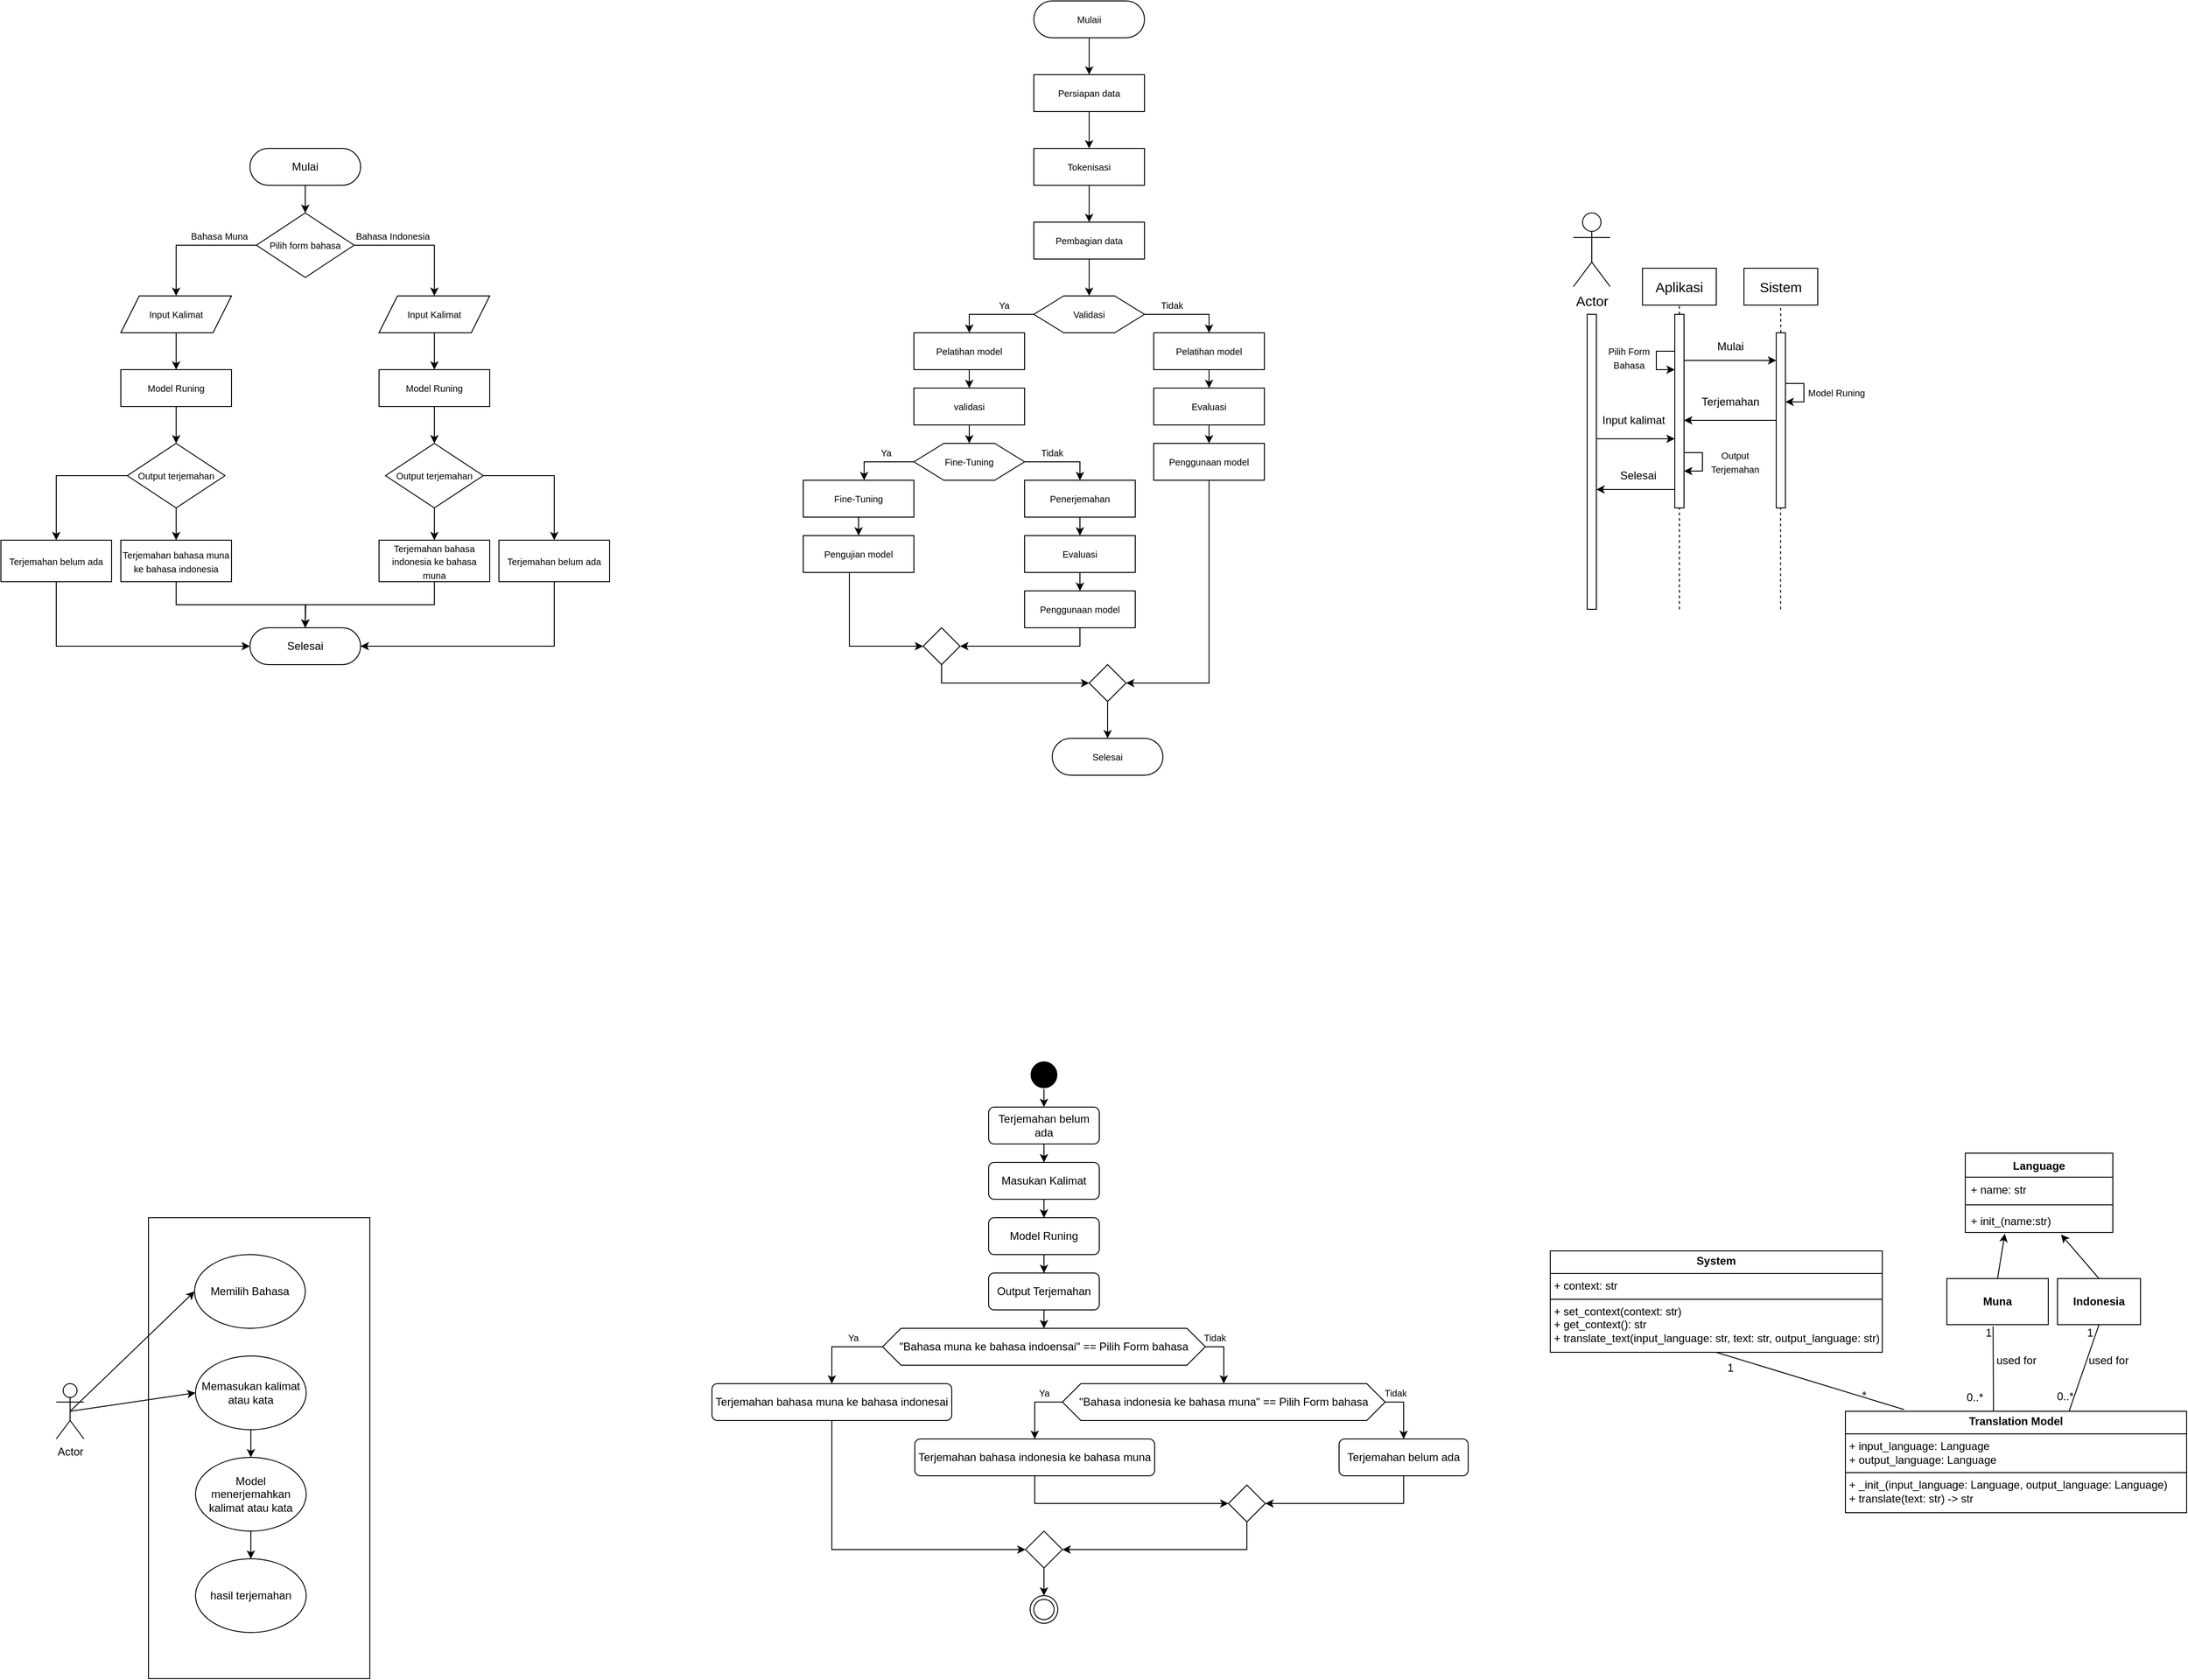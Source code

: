 <mxfile version="24.0.1" type="device">
  <diagram name="Halaman-1" id="49kTmQTuuiJ47Ith-L4s">
    <mxGraphModel dx="-167" dy="351" grid="1" gridSize="10" guides="1" tooltips="1" connect="1" arrows="1" fold="1" page="1" pageScale="1" pageWidth="827" pageHeight="1169" math="0" shadow="0">
      <root>
        <mxCell id="0" />
        <mxCell id="1" parent="0" />
        <mxCell id="r7AOSrSs2t-jJCHytf68-1" value="" style="group" parent="1" vertex="1" connectable="0">
          <mxGeometry x="890" y="290" width="660" height="560" as="geometry" />
        </mxCell>
        <mxCell id="kbfrMDSfh5r9Ra-QP9h6-2" value="Mulai" style="rounded=1;whiteSpace=wrap;html=1;arcSize=50;" parent="r7AOSrSs2t-jJCHytf68-1" vertex="1">
          <mxGeometry x="270" width="120" height="40" as="geometry" />
        </mxCell>
        <mxCell id="kbfrMDSfh5r9Ra-QP9h6-4" value="&lt;font style=&quot;font-size: 10px;&quot;&gt;Pilih form bahasa&lt;/font&gt;" style="rhombus;whiteSpace=wrap;html=1;" parent="r7AOSrSs2t-jJCHytf68-1" vertex="1">
          <mxGeometry x="277" y="70" width="106" height="70" as="geometry" />
        </mxCell>
        <mxCell id="kbfrMDSfh5r9Ra-QP9h6-6" style="edgeStyle=orthogonalEdgeStyle;rounded=0;orthogonalLoop=1;jettySize=auto;html=1;exitX=0.5;exitY=1;exitDx=0;exitDy=0;entryX=0.5;entryY=0;entryDx=0;entryDy=0;" parent="r7AOSrSs2t-jJCHytf68-1" source="kbfrMDSfh5r9Ra-QP9h6-2" target="kbfrMDSfh5r9Ra-QP9h6-4" edge="1">
          <mxGeometry relative="1" as="geometry" />
        </mxCell>
        <mxCell id="kbfrMDSfh5r9Ra-QP9h6-9" value="&lt;font style=&quot;font-size: 10px;&quot;&gt;Input Kalimat&lt;/font&gt;" style="shape=parallelogram;perimeter=parallelogramPerimeter;whiteSpace=wrap;html=1;fixedSize=1;" parent="r7AOSrSs2t-jJCHytf68-1" vertex="1">
          <mxGeometry x="130" y="160" width="120" height="40" as="geometry" />
        </mxCell>
        <mxCell id="kbfrMDSfh5r9Ra-QP9h6-10" style="edgeStyle=orthogonalEdgeStyle;rounded=0;orthogonalLoop=1;jettySize=auto;html=1;entryX=0.5;entryY=0;entryDx=0;entryDy=0;" parent="r7AOSrSs2t-jJCHytf68-1" source="kbfrMDSfh5r9Ra-QP9h6-4" target="kbfrMDSfh5r9Ra-QP9h6-9" edge="1">
          <mxGeometry relative="1" as="geometry" />
        </mxCell>
        <mxCell id="kbfrMDSfh5r9Ra-QP9h6-11" value="&lt;font style=&quot;font-size: 10px;&quot;&gt;Model Runing&lt;/font&gt;" style="rounded=0;whiteSpace=wrap;html=1;" parent="r7AOSrSs2t-jJCHytf68-1" vertex="1">
          <mxGeometry x="130" y="240" width="120" height="40" as="geometry" />
        </mxCell>
        <mxCell id="kbfrMDSfh5r9Ra-QP9h6-12" style="edgeStyle=orthogonalEdgeStyle;rounded=0;orthogonalLoop=1;jettySize=auto;html=1;exitX=0.5;exitY=1;exitDx=0;exitDy=0;entryX=0.5;entryY=0;entryDx=0;entryDy=0;" parent="r7AOSrSs2t-jJCHytf68-1" source="kbfrMDSfh5r9Ra-QP9h6-9" target="kbfrMDSfh5r9Ra-QP9h6-11" edge="1">
          <mxGeometry relative="1" as="geometry" />
        </mxCell>
        <mxCell id="kbfrMDSfh5r9Ra-QP9h6-13" value="&lt;font style=&quot;font-size: 10px;&quot;&gt;Bahasa Muna&lt;/font&gt;" style="text;html=1;align=center;verticalAlign=middle;whiteSpace=wrap;rounded=0;" parent="r7AOSrSs2t-jJCHytf68-1" vertex="1">
          <mxGeometry x="197" y="80" width="80" height="30" as="geometry" />
        </mxCell>
        <mxCell id="kbfrMDSfh5r9Ra-QP9h6-14" value="&lt;span style=&quot;font-size: 10px;&quot;&gt;Output terjemahan&lt;/span&gt;" style="rhombus;whiteSpace=wrap;html=1;" parent="r7AOSrSs2t-jJCHytf68-1" vertex="1">
          <mxGeometry x="137" y="320" width="106" height="70" as="geometry" />
        </mxCell>
        <mxCell id="kbfrMDSfh5r9Ra-QP9h6-15" style="edgeStyle=orthogonalEdgeStyle;rounded=0;orthogonalLoop=1;jettySize=auto;html=1;" parent="r7AOSrSs2t-jJCHytf68-1" source="kbfrMDSfh5r9Ra-QP9h6-11" target="kbfrMDSfh5r9Ra-QP9h6-14" edge="1">
          <mxGeometry relative="1" as="geometry" />
        </mxCell>
        <mxCell id="kbfrMDSfh5r9Ra-QP9h6-16" value="&lt;font style=&quot;font-size: 10px;&quot;&gt;Terjemahan bahasa muna ke bahasa indonesia&lt;/font&gt;" style="rounded=0;whiteSpace=wrap;html=1;" parent="r7AOSrSs2t-jJCHytf68-1" vertex="1">
          <mxGeometry x="130" y="425" width="120" height="45" as="geometry" />
        </mxCell>
        <mxCell id="kbfrMDSfh5r9Ra-QP9h6-17" style="edgeStyle=orthogonalEdgeStyle;rounded=0;orthogonalLoop=1;jettySize=auto;html=1;exitX=0.5;exitY=1;exitDx=0;exitDy=0;entryX=0.5;entryY=0;entryDx=0;entryDy=0;" parent="r7AOSrSs2t-jJCHytf68-1" source="kbfrMDSfh5r9Ra-QP9h6-14" target="kbfrMDSfh5r9Ra-QP9h6-16" edge="1">
          <mxGeometry relative="1" as="geometry" />
        </mxCell>
        <mxCell id="kbfrMDSfh5r9Ra-QP9h6-19" value="&lt;font style=&quot;font-size: 10px;&quot;&gt;Terjemahan belum ada&lt;/font&gt;" style="rounded=0;whiteSpace=wrap;html=1;" parent="r7AOSrSs2t-jJCHytf68-1" vertex="1">
          <mxGeometry y="425" width="120" height="45" as="geometry" />
        </mxCell>
        <mxCell id="kbfrMDSfh5r9Ra-QP9h6-20" style="edgeStyle=orthogonalEdgeStyle;rounded=0;orthogonalLoop=1;jettySize=auto;html=1;entryX=0.5;entryY=0;entryDx=0;entryDy=0;" parent="r7AOSrSs2t-jJCHytf68-1" source="kbfrMDSfh5r9Ra-QP9h6-14" target="kbfrMDSfh5r9Ra-QP9h6-19" edge="1">
          <mxGeometry relative="1" as="geometry" />
        </mxCell>
        <mxCell id="kbfrMDSfh5r9Ra-QP9h6-23" value="&lt;font style=&quot;font-size: 10px;&quot;&gt;Input Kalimat&lt;/font&gt;" style="shape=parallelogram;perimeter=parallelogramPerimeter;whiteSpace=wrap;html=1;fixedSize=1;" parent="r7AOSrSs2t-jJCHytf68-1" vertex="1">
          <mxGeometry x="410" y="160" width="120" height="40" as="geometry" />
        </mxCell>
        <mxCell id="kbfrMDSfh5r9Ra-QP9h6-31" style="edgeStyle=orthogonalEdgeStyle;rounded=0;orthogonalLoop=1;jettySize=auto;html=1;entryX=0.5;entryY=0;entryDx=0;entryDy=0;" parent="r7AOSrSs2t-jJCHytf68-1" source="kbfrMDSfh5r9Ra-QP9h6-4" target="kbfrMDSfh5r9Ra-QP9h6-23" edge="1">
          <mxGeometry relative="1" as="geometry" />
        </mxCell>
        <mxCell id="kbfrMDSfh5r9Ra-QP9h6-25" value="&lt;font style=&quot;font-size: 10px;&quot;&gt;Model Runing&lt;/font&gt;" style="rounded=0;whiteSpace=wrap;html=1;" parent="r7AOSrSs2t-jJCHytf68-1" vertex="1">
          <mxGeometry x="410" y="240" width="120" height="40" as="geometry" />
        </mxCell>
        <mxCell id="kbfrMDSfh5r9Ra-QP9h6-22" style="edgeStyle=orthogonalEdgeStyle;rounded=0;orthogonalLoop=1;jettySize=auto;html=1;exitX=0.5;exitY=1;exitDx=0;exitDy=0;entryX=0.5;entryY=0;entryDx=0;entryDy=0;" parent="r7AOSrSs2t-jJCHytf68-1" source="kbfrMDSfh5r9Ra-QP9h6-23" target="kbfrMDSfh5r9Ra-QP9h6-25" edge="1">
          <mxGeometry relative="1" as="geometry" />
        </mxCell>
        <mxCell id="kbfrMDSfh5r9Ra-QP9h6-28" value="&lt;span style=&quot;font-size: 10px;&quot;&gt;Output terjemahan&lt;/span&gt;" style="rhombus;whiteSpace=wrap;html=1;" parent="r7AOSrSs2t-jJCHytf68-1" vertex="1">
          <mxGeometry x="417" y="320" width="106" height="70" as="geometry" />
        </mxCell>
        <mxCell id="kbfrMDSfh5r9Ra-QP9h6-24" style="edgeStyle=orthogonalEdgeStyle;rounded=0;orthogonalLoop=1;jettySize=auto;html=1;" parent="r7AOSrSs2t-jJCHytf68-1" source="kbfrMDSfh5r9Ra-QP9h6-25" target="kbfrMDSfh5r9Ra-QP9h6-28" edge="1">
          <mxGeometry relative="1" as="geometry" />
        </mxCell>
        <mxCell id="kbfrMDSfh5r9Ra-QP9h6-36" style="edgeStyle=orthogonalEdgeStyle;rounded=0;orthogonalLoop=1;jettySize=auto;html=1;exitX=0.5;exitY=1;exitDx=0;exitDy=0;" parent="r7AOSrSs2t-jJCHytf68-1" source="kbfrMDSfh5r9Ra-QP9h6-29" edge="1">
          <mxGeometry relative="1" as="geometry">
            <mxPoint x="330" y="520" as="targetPoint" />
          </mxGeometry>
        </mxCell>
        <mxCell id="kbfrMDSfh5r9Ra-QP9h6-29" value="&lt;font style=&quot;font-size: 10px;&quot;&gt;Terjemahan bahasa indonesia ke bahasa muna&lt;/font&gt;" style="rounded=0;whiteSpace=wrap;html=1;" parent="r7AOSrSs2t-jJCHytf68-1" vertex="1">
          <mxGeometry x="410" y="425" width="120" height="45" as="geometry" />
        </mxCell>
        <mxCell id="kbfrMDSfh5r9Ra-QP9h6-26" style="edgeStyle=orthogonalEdgeStyle;rounded=0;orthogonalLoop=1;jettySize=auto;html=1;exitX=0.5;exitY=1;exitDx=0;exitDy=0;entryX=0.5;entryY=0;entryDx=0;entryDy=0;" parent="r7AOSrSs2t-jJCHytf68-1" source="kbfrMDSfh5r9Ra-QP9h6-28" target="kbfrMDSfh5r9Ra-QP9h6-29" edge="1">
          <mxGeometry relative="1" as="geometry" />
        </mxCell>
        <mxCell id="kbfrMDSfh5r9Ra-QP9h6-30" value="&lt;font style=&quot;font-size: 10px;&quot;&gt;Terjemahan belum ada&lt;/font&gt;" style="rounded=0;whiteSpace=wrap;html=1;" parent="r7AOSrSs2t-jJCHytf68-1" vertex="1">
          <mxGeometry x="540" y="425" width="120" height="45" as="geometry" />
        </mxCell>
        <mxCell id="kbfrMDSfh5r9Ra-QP9h6-27" style="edgeStyle=orthogonalEdgeStyle;rounded=0;orthogonalLoop=1;jettySize=auto;html=1;entryX=0.5;entryY=0;entryDx=0;entryDy=0;" parent="r7AOSrSs2t-jJCHytf68-1" source="kbfrMDSfh5r9Ra-QP9h6-28" target="kbfrMDSfh5r9Ra-QP9h6-30" edge="1">
          <mxGeometry relative="1" as="geometry" />
        </mxCell>
        <mxCell id="kbfrMDSfh5r9Ra-QP9h6-32" value="&lt;font style=&quot;font-size: 10px;&quot;&gt;Bahasa Indonesia&lt;/font&gt;" style="text;html=1;align=center;verticalAlign=middle;whiteSpace=wrap;rounded=0;" parent="r7AOSrSs2t-jJCHytf68-1" vertex="1">
          <mxGeometry x="380" y="80" width="90" height="30" as="geometry" />
        </mxCell>
        <mxCell id="kbfrMDSfh5r9Ra-QP9h6-34" value="Selesai" style="rounded=1;whiteSpace=wrap;html=1;arcSize=50;" parent="r7AOSrSs2t-jJCHytf68-1" vertex="1">
          <mxGeometry x="270" y="520" width="120" height="40" as="geometry" />
        </mxCell>
        <mxCell id="kbfrMDSfh5r9Ra-QP9h6-35" style="edgeStyle=orthogonalEdgeStyle;rounded=0;orthogonalLoop=1;jettySize=auto;html=1;exitX=0.5;exitY=1;exitDx=0;exitDy=0;entryX=0.5;entryY=0;entryDx=0;entryDy=0;" parent="r7AOSrSs2t-jJCHytf68-1" source="kbfrMDSfh5r9Ra-QP9h6-16" target="kbfrMDSfh5r9Ra-QP9h6-34" edge="1">
          <mxGeometry relative="1" as="geometry" />
        </mxCell>
        <mxCell id="kbfrMDSfh5r9Ra-QP9h6-37" style="edgeStyle=orthogonalEdgeStyle;rounded=0;orthogonalLoop=1;jettySize=auto;html=1;entryX=0;entryY=0.5;entryDx=0;entryDy=0;" parent="r7AOSrSs2t-jJCHytf68-1" source="kbfrMDSfh5r9Ra-QP9h6-19" target="kbfrMDSfh5r9Ra-QP9h6-34" edge="1">
          <mxGeometry relative="1" as="geometry">
            <Array as="points">
              <mxPoint x="60" y="540" />
            </Array>
          </mxGeometry>
        </mxCell>
        <mxCell id="kbfrMDSfh5r9Ra-QP9h6-39" style="edgeStyle=orthogonalEdgeStyle;rounded=0;orthogonalLoop=1;jettySize=auto;html=1;exitX=0.5;exitY=1;exitDx=0;exitDy=0;entryX=1;entryY=0.5;entryDx=0;entryDy=0;" parent="r7AOSrSs2t-jJCHytf68-1" source="kbfrMDSfh5r9Ra-QP9h6-30" target="kbfrMDSfh5r9Ra-QP9h6-34" edge="1">
          <mxGeometry relative="1" as="geometry" />
        </mxCell>
        <mxCell id="r7AOSrSs2t-jJCHytf68-81" value="" style="group" parent="1" vertex="1" connectable="0">
          <mxGeometry x="1760" y="130" width="573" height="840" as="geometry" />
        </mxCell>
        <mxCell id="r7AOSrSs2t-jJCHytf68-3" value="&lt;font style=&quot;font-size: 10px;&quot;&gt;Mulaii&lt;/font&gt;" style="rounded=1;whiteSpace=wrap;html=1;arcSize=50;container=0;" parent="r7AOSrSs2t-jJCHytf68-81" vertex="1">
          <mxGeometry x="250" width="120" height="40" as="geometry" />
        </mxCell>
        <mxCell id="r7AOSrSs2t-jJCHytf68-20" value="&lt;font style=&quot;font-size: 10px;&quot;&gt;Persiapan data&lt;/font&gt;" style="rounded=0;whiteSpace=wrap;html=1;container=0;" parent="r7AOSrSs2t-jJCHytf68-81" vertex="1">
          <mxGeometry x="250" y="80" width="120" height="40" as="geometry" />
        </mxCell>
        <mxCell id="r7AOSrSs2t-jJCHytf68-23" style="edgeStyle=orthogonalEdgeStyle;rounded=0;orthogonalLoop=1;jettySize=auto;html=1;" parent="r7AOSrSs2t-jJCHytf68-81" source="r7AOSrSs2t-jJCHytf68-3" target="r7AOSrSs2t-jJCHytf68-20" edge="1">
          <mxGeometry relative="1" as="geometry" />
        </mxCell>
        <mxCell id="r7AOSrSs2t-jJCHytf68-24" value="&lt;font style=&quot;font-size: 10px;&quot;&gt;Tokenisasi&lt;/font&gt;" style="rounded=0;whiteSpace=wrap;html=1;container=0;" parent="r7AOSrSs2t-jJCHytf68-81" vertex="1">
          <mxGeometry x="250" y="160" width="120" height="40" as="geometry" />
        </mxCell>
        <mxCell id="r7AOSrSs2t-jJCHytf68-27" style="edgeStyle=orthogonalEdgeStyle;rounded=0;orthogonalLoop=1;jettySize=auto;html=1;exitX=0.5;exitY=1;exitDx=0;exitDy=0;entryX=0.5;entryY=0;entryDx=0;entryDy=0;" parent="r7AOSrSs2t-jJCHytf68-81" source="r7AOSrSs2t-jJCHytf68-20" target="r7AOSrSs2t-jJCHytf68-24" edge="1">
          <mxGeometry relative="1" as="geometry" />
        </mxCell>
        <mxCell id="r7AOSrSs2t-jJCHytf68-29" value="&lt;font style=&quot;font-size: 10px;&quot;&gt;Pembagian data&lt;/font&gt;" style="rounded=0;whiteSpace=wrap;html=1;container=0;" parent="r7AOSrSs2t-jJCHytf68-81" vertex="1">
          <mxGeometry x="250" y="240" width="120" height="40" as="geometry" />
        </mxCell>
        <mxCell id="r7AOSrSs2t-jJCHytf68-30" style="edgeStyle=orthogonalEdgeStyle;rounded=0;orthogonalLoop=1;jettySize=auto;html=1;exitX=0.5;exitY=1;exitDx=0;exitDy=0;" parent="r7AOSrSs2t-jJCHytf68-81" source="r7AOSrSs2t-jJCHytf68-24" target="r7AOSrSs2t-jJCHytf68-29" edge="1">
          <mxGeometry relative="1" as="geometry" />
        </mxCell>
        <mxCell id="r7AOSrSs2t-jJCHytf68-35" style="edgeStyle=orthogonalEdgeStyle;rounded=0;orthogonalLoop=1;jettySize=auto;html=1;entryX=0.5;entryY=0;entryDx=0;entryDy=0;" parent="r7AOSrSs2t-jJCHytf68-81" source="r7AOSrSs2t-jJCHytf68-29" target="r7AOSrSs2t-jJCHytf68-31" edge="1">
          <mxGeometry relative="1" as="geometry" />
        </mxCell>
        <mxCell id="r7AOSrSs2t-jJCHytf68-36" value="&lt;font style=&quot;font-size: 10px;&quot;&gt;Pelatihan model&lt;/font&gt;" style="rounded=0;whiteSpace=wrap;html=1;container=0;" parent="r7AOSrSs2t-jJCHytf68-81" vertex="1">
          <mxGeometry x="120" y="360" width="120" height="40" as="geometry" />
        </mxCell>
        <mxCell id="r7AOSrSs2t-jJCHytf68-37" style="edgeStyle=orthogonalEdgeStyle;rounded=0;orthogonalLoop=1;jettySize=auto;html=1;entryX=0.5;entryY=0;entryDx=0;entryDy=0;" parent="r7AOSrSs2t-jJCHytf68-81" source="r7AOSrSs2t-jJCHytf68-31" target="r7AOSrSs2t-jJCHytf68-36" edge="1">
          <mxGeometry relative="1" as="geometry">
            <Array as="points">
              <mxPoint x="180" y="340" />
            </Array>
          </mxGeometry>
        </mxCell>
        <mxCell id="r7AOSrSs2t-jJCHytf68-38" value="&lt;font style=&quot;font-size: 10px;&quot;&gt;validasi&lt;/font&gt;" style="rounded=0;whiteSpace=wrap;html=1;container=0;" parent="r7AOSrSs2t-jJCHytf68-81" vertex="1">
          <mxGeometry x="120" y="420" width="120" height="40" as="geometry" />
        </mxCell>
        <mxCell id="r7AOSrSs2t-jJCHytf68-39" style="edgeStyle=orthogonalEdgeStyle;rounded=0;orthogonalLoop=1;jettySize=auto;html=1;" parent="r7AOSrSs2t-jJCHytf68-81" source="r7AOSrSs2t-jJCHytf68-36" target="r7AOSrSs2t-jJCHytf68-38" edge="1">
          <mxGeometry relative="1" as="geometry" />
        </mxCell>
        <mxCell id="r7AOSrSs2t-jJCHytf68-43" style="edgeStyle=orthogonalEdgeStyle;rounded=0;orthogonalLoop=1;jettySize=auto;html=1;entryX=0.5;entryY=0;entryDx=0;entryDy=0;" parent="r7AOSrSs2t-jJCHytf68-81" source="r7AOSrSs2t-jJCHytf68-38" target="r7AOSrSs2t-jJCHytf68-41" edge="1">
          <mxGeometry relative="1" as="geometry" />
        </mxCell>
        <mxCell id="r7AOSrSs2t-jJCHytf68-44" value="&lt;span style=&quot;font-size: 10px;&quot;&gt;Fine-Tuning&lt;/span&gt;" style="rounded=0;whiteSpace=wrap;html=1;container=0;" parent="r7AOSrSs2t-jJCHytf68-81" vertex="1">
          <mxGeometry y="520" width="120" height="40" as="geometry" />
        </mxCell>
        <mxCell id="r7AOSrSs2t-jJCHytf68-47" value="&lt;span style=&quot;font-size: 10px;&quot;&gt;Pengujian model&lt;/span&gt;" style="rounded=0;whiteSpace=wrap;html=1;container=0;" parent="r7AOSrSs2t-jJCHytf68-81" vertex="1">
          <mxGeometry y="580" width="120" height="40" as="geometry" />
        </mxCell>
        <mxCell id="r7AOSrSs2t-jJCHytf68-48" style="edgeStyle=orthogonalEdgeStyle;rounded=0;orthogonalLoop=1;jettySize=auto;html=1;entryX=0.498;entryY=-0.022;entryDx=0;entryDy=0;entryPerimeter=0;" parent="r7AOSrSs2t-jJCHytf68-81" source="r7AOSrSs2t-jJCHytf68-44" target="r7AOSrSs2t-jJCHytf68-47" edge="1">
          <mxGeometry relative="1" as="geometry" />
        </mxCell>
        <mxCell id="r7AOSrSs2t-jJCHytf68-49" style="edgeStyle=orthogonalEdgeStyle;rounded=0;orthogonalLoop=1;jettySize=auto;html=1;" parent="r7AOSrSs2t-jJCHytf68-81" source="r7AOSrSs2t-jJCHytf68-41" target="r7AOSrSs2t-jJCHytf68-44" edge="1">
          <mxGeometry relative="1" as="geometry">
            <Array as="points">
              <mxPoint x="100" y="500" />
              <mxPoint x="100" y="500" />
              <mxPoint x="66" y="500" />
            </Array>
          </mxGeometry>
        </mxCell>
        <mxCell id="r7AOSrSs2t-jJCHytf68-50" value="&lt;span style=&quot;font-size: 10px;&quot;&gt;Penerjemahan&lt;/span&gt;" style="rounded=0;whiteSpace=wrap;html=1;container=0;" parent="r7AOSrSs2t-jJCHytf68-81" vertex="1">
          <mxGeometry x="240" y="520" width="120" height="40" as="geometry" />
        </mxCell>
        <mxCell id="r7AOSrSs2t-jJCHytf68-51" value="&lt;span style=&quot;font-size: 10px;&quot;&gt;Evaluasi&lt;/span&gt;" style="rounded=0;whiteSpace=wrap;html=1;container=0;" parent="r7AOSrSs2t-jJCHytf68-81" vertex="1">
          <mxGeometry x="240" y="580" width="120" height="40" as="geometry" />
        </mxCell>
        <mxCell id="r7AOSrSs2t-jJCHytf68-52" style="edgeStyle=orthogonalEdgeStyle;rounded=0;orthogonalLoop=1;jettySize=auto;html=1;entryX=0.498;entryY=-0.022;entryDx=0;entryDy=0;entryPerimeter=0;" parent="r7AOSrSs2t-jJCHytf68-81" source="r7AOSrSs2t-jJCHytf68-50" target="r7AOSrSs2t-jJCHytf68-51" edge="1">
          <mxGeometry relative="1" as="geometry" />
        </mxCell>
        <mxCell id="r7AOSrSs2t-jJCHytf68-53" style="edgeStyle=orthogonalEdgeStyle;rounded=0;orthogonalLoop=1;jettySize=auto;html=1;" parent="r7AOSrSs2t-jJCHytf68-81" source="r7AOSrSs2t-jJCHytf68-41" target="r7AOSrSs2t-jJCHytf68-50" edge="1">
          <mxGeometry relative="1" as="geometry">
            <Array as="points">
              <mxPoint x="250" y="500" />
              <mxPoint x="250" y="500" />
              <mxPoint x="300" y="500" />
            </Array>
          </mxGeometry>
        </mxCell>
        <mxCell id="r7AOSrSs2t-jJCHytf68-54" value="&lt;span style=&quot;font-size: 10px;&quot;&gt;Penggunaan model&lt;/span&gt;" style="rounded=0;whiteSpace=wrap;html=1;container=0;" parent="r7AOSrSs2t-jJCHytf68-81" vertex="1">
          <mxGeometry x="240" y="640" width="120" height="40" as="geometry" />
        </mxCell>
        <mxCell id="r7AOSrSs2t-jJCHytf68-55" style="edgeStyle=orthogonalEdgeStyle;rounded=0;orthogonalLoop=1;jettySize=auto;html=1;entryX=0.5;entryY=0;entryDx=0;entryDy=0;" parent="r7AOSrSs2t-jJCHytf68-81" source="r7AOSrSs2t-jJCHytf68-51" target="r7AOSrSs2t-jJCHytf68-54" edge="1">
          <mxGeometry relative="1" as="geometry" />
        </mxCell>
        <mxCell id="r7AOSrSs2t-jJCHytf68-56" value="&lt;font style=&quot;font-size: 10px;&quot;&gt;Pelatihan model&lt;/font&gt;" style="rounded=0;whiteSpace=wrap;html=1;container=0;" parent="r7AOSrSs2t-jJCHytf68-81" vertex="1">
          <mxGeometry x="380" y="360" width="120" height="40" as="geometry" />
        </mxCell>
        <mxCell id="r7AOSrSs2t-jJCHytf68-58" style="edgeStyle=orthogonalEdgeStyle;rounded=0;orthogonalLoop=1;jettySize=auto;html=1;" parent="r7AOSrSs2t-jJCHytf68-81" source="r7AOSrSs2t-jJCHytf68-31" target="r7AOSrSs2t-jJCHytf68-56" edge="1">
          <mxGeometry relative="1" as="geometry">
            <Array as="points">
              <mxPoint x="440" y="340" />
            </Array>
          </mxGeometry>
        </mxCell>
        <mxCell id="r7AOSrSs2t-jJCHytf68-59" value="&lt;font style=&quot;font-size: 10px;&quot;&gt;Evaluasi&lt;/font&gt;" style="rounded=0;whiteSpace=wrap;html=1;container=0;" parent="r7AOSrSs2t-jJCHytf68-81" vertex="1">
          <mxGeometry x="380" y="420" width="120" height="40" as="geometry" />
        </mxCell>
        <mxCell id="r7AOSrSs2t-jJCHytf68-67" style="edgeStyle=orthogonalEdgeStyle;rounded=0;orthogonalLoop=1;jettySize=auto;html=1;entryX=0.5;entryY=0;entryDx=0;entryDy=0;" parent="r7AOSrSs2t-jJCHytf68-81" source="r7AOSrSs2t-jJCHytf68-56" target="r7AOSrSs2t-jJCHytf68-59" edge="1">
          <mxGeometry relative="1" as="geometry" />
        </mxCell>
        <mxCell id="r7AOSrSs2t-jJCHytf68-60" value="&lt;span style=&quot;font-size: 10px;&quot;&gt;Penggunaan model&lt;/span&gt;" style="rounded=0;whiteSpace=wrap;html=1;container=0;" parent="r7AOSrSs2t-jJCHytf68-81" vertex="1">
          <mxGeometry x="380" y="480" width="120" height="40" as="geometry" />
        </mxCell>
        <mxCell id="r7AOSrSs2t-jJCHytf68-70" style="edgeStyle=orthogonalEdgeStyle;rounded=0;orthogonalLoop=1;jettySize=auto;html=1;exitX=0.5;exitY=1;exitDx=0;exitDy=0;entryX=0.5;entryY=0;entryDx=0;entryDy=0;" parent="r7AOSrSs2t-jJCHytf68-81" source="r7AOSrSs2t-jJCHytf68-59" target="r7AOSrSs2t-jJCHytf68-60" edge="1">
          <mxGeometry relative="1" as="geometry" />
        </mxCell>
        <mxCell id="r7AOSrSs2t-jJCHytf68-61" value="" style="rhombus;whiteSpace=wrap;html=1;container=0;" parent="r7AOSrSs2t-jJCHytf68-81" vertex="1">
          <mxGeometry x="130" y="680" width="40" height="40" as="geometry" />
        </mxCell>
        <mxCell id="r7AOSrSs2t-jJCHytf68-62" style="edgeStyle=orthogonalEdgeStyle;rounded=0;orthogonalLoop=1;jettySize=auto;html=1;entryX=0;entryY=0.5;entryDx=0;entryDy=0;" parent="r7AOSrSs2t-jJCHytf68-81" source="r7AOSrSs2t-jJCHytf68-47" target="r7AOSrSs2t-jJCHytf68-61" edge="1">
          <mxGeometry relative="1" as="geometry">
            <Array as="points">
              <mxPoint x="50" y="700" />
            </Array>
          </mxGeometry>
        </mxCell>
        <mxCell id="r7AOSrSs2t-jJCHytf68-63" style="edgeStyle=orthogonalEdgeStyle;rounded=0;orthogonalLoop=1;jettySize=auto;html=1;" parent="r7AOSrSs2t-jJCHytf68-81" source="r7AOSrSs2t-jJCHytf68-54" target="r7AOSrSs2t-jJCHytf68-61" edge="1">
          <mxGeometry relative="1" as="geometry">
            <Array as="points">
              <mxPoint x="300" y="700" />
            </Array>
          </mxGeometry>
        </mxCell>
        <mxCell id="r7AOSrSs2t-jJCHytf68-64" value="" style="rhombus;whiteSpace=wrap;html=1;container=0;" parent="r7AOSrSs2t-jJCHytf68-81" vertex="1">
          <mxGeometry x="310" y="720" width="40" height="40" as="geometry" />
        </mxCell>
        <mxCell id="r7AOSrSs2t-jJCHytf68-66" style="edgeStyle=orthogonalEdgeStyle;rounded=0;orthogonalLoop=1;jettySize=auto;html=1;entryX=1;entryY=0.5;entryDx=0;entryDy=0;" parent="r7AOSrSs2t-jJCHytf68-81" source="r7AOSrSs2t-jJCHytf68-60" target="r7AOSrSs2t-jJCHytf68-64" edge="1">
          <mxGeometry relative="1" as="geometry">
            <Array as="points">
              <mxPoint x="440" y="740" />
            </Array>
          </mxGeometry>
        </mxCell>
        <mxCell id="r7AOSrSs2t-jJCHytf68-71" value="&lt;font style=&quot;font-size: 10px;&quot;&gt;Selesai&lt;/font&gt;" style="rounded=1;whiteSpace=wrap;html=1;arcSize=50;container=0;" parent="r7AOSrSs2t-jJCHytf68-81" vertex="1">
          <mxGeometry x="270" y="800" width="120" height="40" as="geometry" />
        </mxCell>
        <mxCell id="r7AOSrSs2t-jJCHytf68-65" style="edgeStyle=orthogonalEdgeStyle;rounded=0;orthogonalLoop=1;jettySize=auto;html=1;entryX=0;entryY=0.5;entryDx=0;entryDy=0;" parent="r7AOSrSs2t-jJCHytf68-81" source="r7AOSrSs2t-jJCHytf68-61" target="r7AOSrSs2t-jJCHytf68-64" edge="1">
          <mxGeometry relative="1" as="geometry">
            <Array as="points">
              <mxPoint x="150" y="740" />
            </Array>
          </mxGeometry>
        </mxCell>
        <mxCell id="r7AOSrSs2t-jJCHytf68-72" value="" style="edgeStyle=orthogonalEdgeStyle;rounded=0;orthogonalLoop=1;jettySize=auto;html=1;" parent="r7AOSrSs2t-jJCHytf68-81" source="r7AOSrSs2t-jJCHytf68-64" target="r7AOSrSs2t-jJCHytf68-71" edge="1">
          <mxGeometry relative="1" as="geometry" />
        </mxCell>
        <mxCell id="r7AOSrSs2t-jJCHytf68-77" value="&lt;font style=&quot;font-size: 10px;&quot;&gt;Ya&lt;/font&gt;" style="text;html=1;align=center;verticalAlign=middle;whiteSpace=wrap;rounded=0;container=0;" parent="r7AOSrSs2t-jJCHytf68-81" vertex="1">
          <mxGeometry x="188" y="320" width="60" height="20" as="geometry" />
        </mxCell>
        <mxCell id="r7AOSrSs2t-jJCHytf68-31" value="" style="verticalLabelPosition=bottom;verticalAlign=top;html=1;shape=hexagon;perimeter=hexagonPerimeter2;arcSize=6;size=0.27;container=0;" parent="r7AOSrSs2t-jJCHytf68-81" vertex="1">
          <mxGeometry x="250" y="320" width="120" height="40" as="geometry" />
        </mxCell>
        <mxCell id="r7AOSrSs2t-jJCHytf68-32" value="&lt;font style=&quot;font-size: 10px;&quot;&gt;Validasi&lt;/font&gt;" style="text;strokeColor=none;align=center;fillColor=none;html=1;verticalAlign=middle;whiteSpace=wrap;rounded=0;container=0;" parent="r7AOSrSs2t-jJCHytf68-81" vertex="1">
          <mxGeometry x="280" y="325" width="60" height="30" as="geometry" />
        </mxCell>
        <mxCell id="r7AOSrSs2t-jJCHytf68-41" value="" style="verticalLabelPosition=bottom;verticalAlign=top;html=1;shape=hexagon;perimeter=hexagonPerimeter2;arcSize=6;size=0.27;container=0;" parent="r7AOSrSs2t-jJCHytf68-81" vertex="1">
          <mxGeometry x="120" y="480" width="120" height="40" as="geometry" />
        </mxCell>
        <mxCell id="r7AOSrSs2t-jJCHytf68-42" value="&lt;font style=&quot;font-size: 10px;&quot;&gt;Fine-Tuning&lt;/font&gt;" style="text;strokeColor=none;align=center;fillColor=none;html=1;verticalAlign=middle;whiteSpace=wrap;rounded=0;container=0;" parent="r7AOSrSs2t-jJCHytf68-81" vertex="1">
          <mxGeometry x="150" y="485" width="60" height="30" as="geometry" />
        </mxCell>
        <mxCell id="r7AOSrSs2t-jJCHytf68-78" value="&lt;font style=&quot;font-size: 10px;&quot;&gt;Tidak&lt;/font&gt;" style="text;html=1;align=center;verticalAlign=middle;whiteSpace=wrap;rounded=0;container=0;" parent="r7AOSrSs2t-jJCHytf68-81" vertex="1">
          <mxGeometry x="370" y="320" width="60" height="20" as="geometry" />
        </mxCell>
        <mxCell id="r7AOSrSs2t-jJCHytf68-79" value="&lt;font style=&quot;font-size: 10px;&quot;&gt;Ya&lt;/font&gt;" style="text;html=1;align=center;verticalAlign=middle;whiteSpace=wrap;rounded=0;container=0;" parent="r7AOSrSs2t-jJCHytf68-81" vertex="1">
          <mxGeometry x="60" y="480" width="60" height="20" as="geometry" />
        </mxCell>
        <mxCell id="r7AOSrSs2t-jJCHytf68-80" value="&lt;font style=&quot;font-size: 10px;&quot;&gt;Tidak&lt;/font&gt;" style="text;html=1;align=center;verticalAlign=middle;whiteSpace=wrap;rounded=0;container=0;" parent="r7AOSrSs2t-jJCHytf68-81" vertex="1">
          <mxGeometry x="240" y="480" width="60" height="20" as="geometry" />
        </mxCell>
        <mxCell id="jZ6QWR7dAb7nAjV-3Qns-11" value="" style="group" parent="1" vertex="1" connectable="0">
          <mxGeometry x="950" y="1450" width="340" height="500" as="geometry" />
        </mxCell>
        <mxCell id="r7AOSrSs2t-jJCHytf68-83" value="" style="rounded=0;whiteSpace=wrap;html=1;" parent="jZ6QWR7dAb7nAjV-3Qns-11" vertex="1">
          <mxGeometry x="100" width="240" height="500" as="geometry" />
        </mxCell>
        <mxCell id="r7AOSrSs2t-jJCHytf68-85" value="Actor" style="shape=umlActor;verticalLabelPosition=bottom;verticalAlign=top;html=1;outlineConnect=0;" parent="jZ6QWR7dAb7nAjV-3Qns-11" vertex="1">
          <mxGeometry y="180" width="30" height="60" as="geometry" />
        </mxCell>
        <mxCell id="r7AOSrSs2t-jJCHytf68-87" value="Memilih Bahasa" style="ellipse;whiteSpace=wrap;html=1;" parent="jZ6QWR7dAb7nAjV-3Qns-11" vertex="1">
          <mxGeometry x="150" y="40" width="120" height="80" as="geometry" />
        </mxCell>
        <mxCell id="jZ6QWR7dAb7nAjV-3Qns-2" value="" style="endArrow=classic;html=1;rounded=0;exitX=0.5;exitY=0.5;exitDx=0;exitDy=0;exitPerimeter=0;entryX=0;entryY=0.5;entryDx=0;entryDy=0;" parent="jZ6QWR7dAb7nAjV-3Qns-11" source="r7AOSrSs2t-jJCHytf68-85" target="r7AOSrSs2t-jJCHytf68-87" edge="1">
          <mxGeometry width="50" height="50" relative="1" as="geometry">
            <mxPoint x="-20" y="210" as="sourcePoint" />
            <mxPoint x="30" y="160" as="targetPoint" />
          </mxGeometry>
        </mxCell>
        <mxCell id="jZ6QWR7dAb7nAjV-3Qns-3" value="Memasukan kalimat atau kata" style="ellipse;whiteSpace=wrap;html=1;" parent="jZ6QWR7dAb7nAjV-3Qns-11" vertex="1">
          <mxGeometry x="151" y="150" width="120" height="80" as="geometry" />
        </mxCell>
        <mxCell id="jZ6QWR7dAb7nAjV-3Qns-4" value="" style="endArrow=classic;html=1;rounded=0;entryX=0;entryY=0.5;entryDx=0;entryDy=0;exitX=0.5;exitY=0.5;exitDx=0;exitDy=0;exitPerimeter=0;" parent="jZ6QWR7dAb7nAjV-3Qns-11" source="r7AOSrSs2t-jJCHytf68-85" target="jZ6QWR7dAb7nAjV-3Qns-3" edge="1">
          <mxGeometry width="50" height="50" relative="1" as="geometry">
            <mxPoint x="-80" y="340" as="sourcePoint" />
            <mxPoint x="-30" y="290" as="targetPoint" />
          </mxGeometry>
        </mxCell>
        <mxCell id="jZ6QWR7dAb7nAjV-3Qns-5" value="Model menerjemahkan kalimat atau kata" style="ellipse;whiteSpace=wrap;html=1;" parent="jZ6QWR7dAb7nAjV-3Qns-11" vertex="1">
          <mxGeometry x="151" y="260" width="120" height="80" as="geometry" />
        </mxCell>
        <mxCell id="jZ6QWR7dAb7nAjV-3Qns-7" style="edgeStyle=orthogonalEdgeStyle;rounded=0;orthogonalLoop=1;jettySize=auto;html=1;entryX=0.5;entryY=0;entryDx=0;entryDy=0;" parent="jZ6QWR7dAb7nAjV-3Qns-11" source="jZ6QWR7dAb7nAjV-3Qns-3" target="jZ6QWR7dAb7nAjV-3Qns-5" edge="1">
          <mxGeometry relative="1" as="geometry" />
        </mxCell>
        <mxCell id="jZ6QWR7dAb7nAjV-3Qns-8" value="hasil terjemahan" style="ellipse;whiteSpace=wrap;html=1;" parent="jZ6QWR7dAb7nAjV-3Qns-11" vertex="1">
          <mxGeometry x="151" y="370" width="120" height="80" as="geometry" />
        </mxCell>
        <mxCell id="jZ6QWR7dAb7nAjV-3Qns-9" style="edgeStyle=orthogonalEdgeStyle;rounded=0;orthogonalLoop=1;jettySize=auto;html=1;" parent="jZ6QWR7dAb7nAjV-3Qns-11" source="jZ6QWR7dAb7nAjV-3Qns-5" target="jZ6QWR7dAb7nAjV-3Qns-8" edge="1">
          <mxGeometry relative="1" as="geometry" />
        </mxCell>
        <mxCell id="jZ6QWR7dAb7nAjV-3Qns-102" value="" style="group" parent="1" vertex="1" connectable="0">
          <mxGeometry x="1661" y="1280" width="820" height="610" as="geometry" />
        </mxCell>
        <mxCell id="jZ6QWR7dAb7nAjV-3Qns-19" style="edgeStyle=orthogonalEdgeStyle;rounded=0;orthogonalLoop=1;jettySize=auto;html=1;entryX=0.5;entryY=0;entryDx=0;entryDy=0;" parent="jZ6QWR7dAb7nAjV-3Qns-102" target="jZ6QWR7dAb7nAjV-3Qns-14" edge="1">
          <mxGeometry relative="1" as="geometry">
            <mxPoint x="360" y="30" as="sourcePoint" />
          </mxGeometry>
        </mxCell>
        <mxCell id="jZ6QWR7dAb7nAjV-3Qns-14" value="Terjemahan belum ada" style="rounded=1;whiteSpace=wrap;html=1;" parent="jZ6QWR7dAb7nAjV-3Qns-102" vertex="1">
          <mxGeometry x="300" y="50" width="120" height="40" as="geometry" />
        </mxCell>
        <mxCell id="jZ6QWR7dAb7nAjV-3Qns-15" value="Masukan Kalimat" style="rounded=1;whiteSpace=wrap;html=1;" parent="jZ6QWR7dAb7nAjV-3Qns-102" vertex="1">
          <mxGeometry x="300" y="110" width="120" height="40" as="geometry" />
        </mxCell>
        <mxCell id="jZ6QWR7dAb7nAjV-3Qns-20" style="edgeStyle=orthogonalEdgeStyle;rounded=0;orthogonalLoop=1;jettySize=auto;html=1;" parent="jZ6QWR7dAb7nAjV-3Qns-102" source="jZ6QWR7dAb7nAjV-3Qns-14" target="jZ6QWR7dAb7nAjV-3Qns-15" edge="1">
          <mxGeometry relative="1" as="geometry" />
        </mxCell>
        <mxCell id="jZ6QWR7dAb7nAjV-3Qns-16" value="Model Runing" style="rounded=1;whiteSpace=wrap;html=1;" parent="jZ6QWR7dAb7nAjV-3Qns-102" vertex="1">
          <mxGeometry x="300" y="170" width="120" height="40" as="geometry" />
        </mxCell>
        <mxCell id="jZ6QWR7dAb7nAjV-3Qns-21" style="edgeStyle=orthogonalEdgeStyle;rounded=0;orthogonalLoop=1;jettySize=auto;html=1;entryX=0.5;entryY=0;entryDx=0;entryDy=0;" parent="jZ6QWR7dAb7nAjV-3Qns-102" source="jZ6QWR7dAb7nAjV-3Qns-15" target="jZ6QWR7dAb7nAjV-3Qns-16" edge="1">
          <mxGeometry relative="1" as="geometry" />
        </mxCell>
        <mxCell id="jZ6QWR7dAb7nAjV-3Qns-17" value="Output Terjemahan" style="rounded=1;whiteSpace=wrap;html=1;" parent="jZ6QWR7dAb7nAjV-3Qns-102" vertex="1">
          <mxGeometry x="300" y="230" width="120" height="40" as="geometry" />
        </mxCell>
        <mxCell id="jZ6QWR7dAb7nAjV-3Qns-22" style="edgeStyle=orthogonalEdgeStyle;rounded=0;orthogonalLoop=1;jettySize=auto;html=1;entryX=0.5;entryY=0;entryDx=0;entryDy=0;" parent="jZ6QWR7dAb7nAjV-3Qns-102" source="jZ6QWR7dAb7nAjV-3Qns-16" target="jZ6QWR7dAb7nAjV-3Qns-17" edge="1">
          <mxGeometry relative="1" as="geometry" />
        </mxCell>
        <mxCell id="jZ6QWR7dAb7nAjV-3Qns-24" value="&quot;Bahasa muna ke bahasa indoensai&quot; == Pilih Form bahasa" style="shape=hexagon;perimeter=hexagonPerimeter2;whiteSpace=wrap;html=1;fixedSize=1;" parent="jZ6QWR7dAb7nAjV-3Qns-102" vertex="1">
          <mxGeometry x="185" y="290" width="350" height="40" as="geometry" />
        </mxCell>
        <mxCell id="jZ6QWR7dAb7nAjV-3Qns-25" style="edgeStyle=orthogonalEdgeStyle;rounded=0;orthogonalLoop=1;jettySize=auto;html=1;entryX=0.5;entryY=0;entryDx=0;entryDy=0;" parent="jZ6QWR7dAb7nAjV-3Qns-102" source="jZ6QWR7dAb7nAjV-3Qns-17" target="jZ6QWR7dAb7nAjV-3Qns-24" edge="1">
          <mxGeometry relative="1" as="geometry" />
        </mxCell>
        <mxCell id="jZ6QWR7dAb7nAjV-3Qns-26" value="&quot;Bahasa indonesia ke bahasa muna&quot; == Pilih Form bahasa" style="shape=hexagon;perimeter=hexagonPerimeter2;whiteSpace=wrap;html=1;fixedSize=1;" parent="jZ6QWR7dAb7nAjV-3Qns-102" vertex="1">
          <mxGeometry x="380" y="350" width="350" height="40" as="geometry" />
        </mxCell>
        <mxCell id="jZ6QWR7dAb7nAjV-3Qns-28" style="edgeStyle=orthogonalEdgeStyle;rounded=0;orthogonalLoop=1;jettySize=auto;html=1;entryX=0.5;entryY=0;entryDx=0;entryDy=0;" parent="jZ6QWR7dAb7nAjV-3Qns-102" source="jZ6QWR7dAb7nAjV-3Qns-24" target="jZ6QWR7dAb7nAjV-3Qns-26" edge="1">
          <mxGeometry relative="1" as="geometry">
            <Array as="points">
              <mxPoint x="555" y="310" />
            </Array>
          </mxGeometry>
        </mxCell>
        <mxCell id="jZ6QWR7dAb7nAjV-3Qns-94" value="&lt;font style=&quot;font-size: 10px;&quot;&gt;Tidak&lt;/font&gt;" style="edgeLabel;html=1;align=center;verticalAlign=middle;resizable=0;points=[];" parent="jZ6QWR7dAb7nAjV-3Qns-28" vertex="1" connectable="0">
          <mxGeometry x="-0.67" y="1" relative="1" as="geometry">
            <mxPoint y="-9" as="offset" />
          </mxGeometry>
        </mxCell>
        <mxCell id="jZ6QWR7dAb7nAjV-3Qns-96" value="&lt;font style=&quot;font-size: 10px;&quot;&gt;Tidak&lt;/font&gt;" style="edgeLabel;html=1;align=center;verticalAlign=middle;resizable=0;points=[];" parent="jZ6QWR7dAb7nAjV-3Qns-28" vertex="1" connectable="0">
          <mxGeometry x="-0.67" y="1" relative="1" as="geometry">
            <mxPoint x="196" y="51" as="offset" />
          </mxGeometry>
        </mxCell>
        <mxCell id="jZ6QWR7dAb7nAjV-3Qns-29" value="Terjemahan bahasa muna ke bahasa indonesai" style="rounded=1;whiteSpace=wrap;html=1;" parent="jZ6QWR7dAb7nAjV-3Qns-102" vertex="1">
          <mxGeometry y="350" width="260" height="40" as="geometry" />
        </mxCell>
        <mxCell id="jZ6QWR7dAb7nAjV-3Qns-91" style="edgeStyle=orthogonalEdgeStyle;rounded=0;orthogonalLoop=1;jettySize=auto;html=1;entryX=0.5;entryY=0;entryDx=0;entryDy=0;" parent="jZ6QWR7dAb7nAjV-3Qns-102" source="jZ6QWR7dAb7nAjV-3Qns-24" target="jZ6QWR7dAb7nAjV-3Qns-29" edge="1">
          <mxGeometry relative="1" as="geometry">
            <Array as="points">
              <mxPoint x="130" y="310" />
            </Array>
          </mxGeometry>
        </mxCell>
        <mxCell id="jZ6QWR7dAb7nAjV-3Qns-93" value="&lt;font style=&quot;font-size: 10px;&quot;&gt;Ya&lt;/font&gt;" style="edgeLabel;html=1;align=center;verticalAlign=middle;resizable=0;points=[];" parent="jZ6QWR7dAb7nAjV-3Qns-91" vertex="1" connectable="0">
          <mxGeometry x="-0.314" y="-2" relative="1" as="geometry">
            <mxPoint y="-8" as="offset" />
          </mxGeometry>
        </mxCell>
        <mxCell id="jZ6QWR7dAb7nAjV-3Qns-95" value="&lt;font style=&quot;font-size: 10px;&quot;&gt;Ya&lt;/font&gt;" style="edgeLabel;html=1;align=center;verticalAlign=middle;resizable=0;points=[];" parent="jZ6QWR7dAb7nAjV-3Qns-91" vertex="1" connectable="0">
          <mxGeometry x="-0.314" y="-2" relative="1" as="geometry">
            <mxPoint x="207" y="52" as="offset" />
          </mxGeometry>
        </mxCell>
        <mxCell id="jZ6QWR7dAb7nAjV-3Qns-35" value="Terjemahan bahasa indonesia ke bahasa muna" style="rounded=1;whiteSpace=wrap;html=1;" parent="jZ6QWR7dAb7nAjV-3Qns-102" vertex="1">
          <mxGeometry x="220" y="410" width="260" height="40" as="geometry" />
        </mxCell>
        <mxCell id="jZ6QWR7dAb7nAjV-3Qns-37" style="edgeStyle=orthogonalEdgeStyle;rounded=0;orthogonalLoop=1;jettySize=auto;html=1;entryX=0.5;entryY=0;entryDx=0;entryDy=0;" parent="jZ6QWR7dAb7nAjV-3Qns-102" source="jZ6QWR7dAb7nAjV-3Qns-26" target="jZ6QWR7dAb7nAjV-3Qns-35" edge="1">
          <mxGeometry relative="1" as="geometry">
            <Array as="points">
              <mxPoint x="350" y="370" />
            </Array>
          </mxGeometry>
        </mxCell>
        <mxCell id="jZ6QWR7dAb7nAjV-3Qns-38" value="Terjemahan belum ada" style="rounded=1;whiteSpace=wrap;html=1;" parent="jZ6QWR7dAb7nAjV-3Qns-102" vertex="1">
          <mxGeometry x="680" y="410" width="140" height="40" as="geometry" />
        </mxCell>
        <mxCell id="jZ6QWR7dAb7nAjV-3Qns-39" style="edgeStyle=orthogonalEdgeStyle;rounded=0;orthogonalLoop=1;jettySize=auto;html=1;entryX=0.5;entryY=0;entryDx=0;entryDy=0;" parent="jZ6QWR7dAb7nAjV-3Qns-102" source="jZ6QWR7dAb7nAjV-3Qns-26" target="jZ6QWR7dAb7nAjV-3Qns-38" edge="1">
          <mxGeometry relative="1" as="geometry">
            <Array as="points">
              <mxPoint x="750" y="370" />
            </Array>
          </mxGeometry>
        </mxCell>
        <mxCell id="jZ6QWR7dAb7nAjV-3Qns-86" value="" style="rhombus;whiteSpace=wrap;html=1;container=0;" parent="jZ6QWR7dAb7nAjV-3Qns-102" vertex="1">
          <mxGeometry x="560" y="460" width="40" height="40" as="geometry" />
        </mxCell>
        <mxCell id="jZ6QWR7dAb7nAjV-3Qns-87" style="edgeStyle=orthogonalEdgeStyle;rounded=0;orthogonalLoop=1;jettySize=auto;html=1;entryX=0;entryY=0.5;entryDx=0;entryDy=0;" parent="jZ6QWR7dAb7nAjV-3Qns-102" source="jZ6QWR7dAb7nAjV-3Qns-35" target="jZ6QWR7dAb7nAjV-3Qns-86" edge="1">
          <mxGeometry relative="1" as="geometry">
            <Array as="points">
              <mxPoint x="350" y="480" />
            </Array>
          </mxGeometry>
        </mxCell>
        <mxCell id="jZ6QWR7dAb7nAjV-3Qns-88" style="edgeStyle=orthogonalEdgeStyle;rounded=0;orthogonalLoop=1;jettySize=auto;html=1;entryX=1;entryY=0.5;entryDx=0;entryDy=0;" parent="jZ6QWR7dAb7nAjV-3Qns-102" source="jZ6QWR7dAb7nAjV-3Qns-38" target="jZ6QWR7dAb7nAjV-3Qns-86" edge="1">
          <mxGeometry relative="1" as="geometry">
            <Array as="points">
              <mxPoint x="750" y="480" />
            </Array>
          </mxGeometry>
        </mxCell>
        <mxCell id="jZ6QWR7dAb7nAjV-3Qns-89" value="" style="rhombus;whiteSpace=wrap;html=1;container=0;strokeColor=#121212;" parent="jZ6QWR7dAb7nAjV-3Qns-102" vertex="1">
          <mxGeometry x="340" y="510" width="40" height="40" as="geometry" />
        </mxCell>
        <mxCell id="jZ6QWR7dAb7nAjV-3Qns-90" style="edgeStyle=orthogonalEdgeStyle;rounded=0;orthogonalLoop=1;jettySize=auto;html=1;entryX=0;entryY=0.5;entryDx=0;entryDy=0;" parent="jZ6QWR7dAb7nAjV-3Qns-102" source="jZ6QWR7dAb7nAjV-3Qns-29" target="jZ6QWR7dAb7nAjV-3Qns-89" edge="1">
          <mxGeometry relative="1" as="geometry">
            <Array as="points">
              <mxPoint x="130" y="530" />
            </Array>
          </mxGeometry>
        </mxCell>
        <mxCell id="jZ6QWR7dAb7nAjV-3Qns-92" style="edgeStyle=orthogonalEdgeStyle;rounded=0;orthogonalLoop=1;jettySize=auto;html=1;entryX=1;entryY=0.5;entryDx=0;entryDy=0;" parent="jZ6QWR7dAb7nAjV-3Qns-102" source="jZ6QWR7dAb7nAjV-3Qns-86" target="jZ6QWR7dAb7nAjV-3Qns-89" edge="1">
          <mxGeometry relative="1" as="geometry">
            <Array as="points">
              <mxPoint x="580" y="530" />
            </Array>
          </mxGeometry>
        </mxCell>
        <mxCell id="jZ6QWR7dAb7nAjV-3Qns-97" value="" style="ellipse;html=1;shape=endState;fillColor=#ffffff;strokeColor=#000000;" parent="jZ6QWR7dAb7nAjV-3Qns-102" vertex="1">
          <mxGeometry x="345" y="580" width="30" height="30" as="geometry" />
        </mxCell>
        <mxCell id="jZ6QWR7dAb7nAjV-3Qns-101" style="edgeStyle=orthogonalEdgeStyle;rounded=0;orthogonalLoop=1;jettySize=auto;html=1;entryX=0.5;entryY=0;entryDx=0;entryDy=0;" parent="jZ6QWR7dAb7nAjV-3Qns-102" source="jZ6QWR7dAb7nAjV-3Qns-89" target="jZ6QWR7dAb7nAjV-3Qns-97" edge="1">
          <mxGeometry relative="1" as="geometry" />
        </mxCell>
        <mxCell id="jZ6QWR7dAb7nAjV-3Qns-98" value="" style="ellipse;whiteSpace=wrap;html=1;aspect=fixed;strokeColor=#ffffff;fillColor=#000000;" parent="jZ6QWR7dAb7nAjV-3Qns-102" vertex="1">
          <mxGeometry x="345" width="30" height="30" as="geometry" />
        </mxCell>
        <mxCell id="jZ6QWR7dAb7nAjV-3Qns-154" value="" style="group" parent="1" vertex="1" connectable="0">
          <mxGeometry x="2570" y="1380" width="690" height="390" as="geometry" />
        </mxCell>
        <mxCell id="jZ6QWR7dAb7nAjV-3Qns-129" value="Language" style="swimlane;fontStyle=1;align=center;verticalAlign=top;childLayout=stackLayout;horizontal=1;startSize=26;horizontalStack=0;resizeParent=1;resizeParentMax=0;resizeLast=0;collapsible=1;marginBottom=0;whiteSpace=wrap;html=1;" parent="jZ6QWR7dAb7nAjV-3Qns-154" vertex="1">
          <mxGeometry x="450" width="160" height="86" as="geometry" />
        </mxCell>
        <mxCell id="jZ6QWR7dAb7nAjV-3Qns-130" value="+ name: str" style="text;strokeColor=none;fillColor=none;align=left;verticalAlign=top;spacingLeft=4;spacingRight=4;overflow=hidden;rotatable=0;points=[[0,0.5],[1,0.5]];portConstraint=eastwest;whiteSpace=wrap;html=1;" parent="jZ6QWR7dAb7nAjV-3Qns-129" vertex="1">
          <mxGeometry y="26" width="160" height="26" as="geometry" />
        </mxCell>
        <mxCell id="jZ6QWR7dAb7nAjV-3Qns-131" value="" style="line;strokeWidth=1;fillColor=none;align=left;verticalAlign=middle;spacingTop=-1;spacingLeft=3;spacingRight=3;rotatable=0;labelPosition=right;points=[];portConstraint=eastwest;strokeColor=inherit;" parent="jZ6QWR7dAb7nAjV-3Qns-129" vertex="1">
          <mxGeometry y="52" width="160" height="8" as="geometry" />
        </mxCell>
        <mxCell id="jZ6QWR7dAb7nAjV-3Qns-132" value="+ init_(name:str)" style="text;strokeColor=none;fillColor=none;align=left;verticalAlign=top;spacingLeft=4;spacingRight=4;overflow=hidden;rotatable=0;points=[[0,0.5],[1,0.5]];portConstraint=eastwest;whiteSpace=wrap;html=1;" parent="jZ6QWR7dAb7nAjV-3Qns-129" vertex="1">
          <mxGeometry y="60" width="160" height="26" as="geometry" />
        </mxCell>
        <mxCell id="jZ6QWR7dAb7nAjV-3Qns-133" value="&lt;b&gt;Muna&lt;/b&gt;" style="html=1;whiteSpace=wrap;" parent="jZ6QWR7dAb7nAjV-3Qns-154" vertex="1">
          <mxGeometry x="430" y="136" width="110" height="50" as="geometry" />
        </mxCell>
        <mxCell id="jZ6QWR7dAb7nAjV-3Qns-135" value="&lt;b&gt;Indonesia&lt;/b&gt;" style="html=1;whiteSpace=wrap;" parent="jZ6QWR7dAb7nAjV-3Qns-154" vertex="1">
          <mxGeometry x="550" y="136" width="90" height="50" as="geometry" />
        </mxCell>
        <mxCell id="jZ6QWR7dAb7nAjV-3Qns-137" value="" style="endArrow=classic;html=1;rounded=0;exitX=0.5;exitY=0;exitDx=0;exitDy=0;entryX=0.268;entryY=1.052;entryDx=0;entryDy=0;entryPerimeter=0;" parent="jZ6QWR7dAb7nAjV-3Qns-154" source="jZ6QWR7dAb7nAjV-3Qns-133" target="jZ6QWR7dAb7nAjV-3Qns-132" edge="1">
          <mxGeometry width="50" height="50" relative="1" as="geometry">
            <mxPoint x="370" y="140" as="sourcePoint" />
            <mxPoint x="420" y="90" as="targetPoint" />
          </mxGeometry>
        </mxCell>
        <mxCell id="jZ6QWR7dAb7nAjV-3Qns-138" value="" style="endArrow=classic;html=1;rounded=0;exitX=0.5;exitY=0;exitDx=0;exitDy=0;entryX=0.649;entryY=1.087;entryDx=0;entryDy=0;entryPerimeter=0;" parent="jZ6QWR7dAb7nAjV-3Qns-154" source="jZ6QWR7dAb7nAjV-3Qns-135" target="jZ6QWR7dAb7nAjV-3Qns-132" edge="1">
          <mxGeometry width="50" height="50" relative="1" as="geometry">
            <mxPoint x="650" y="120" as="sourcePoint" />
            <mxPoint x="700" y="70" as="targetPoint" />
          </mxGeometry>
        </mxCell>
        <mxCell id="jZ6QWR7dAb7nAjV-3Qns-139" value="&lt;p style=&quot;margin:0px;margin-top:4px;text-align:center;&quot;&gt;&lt;b&gt;Translation Model&lt;/b&gt;&lt;/p&gt;&lt;hr size=&quot;1&quot; style=&quot;border-style:solid;&quot;&gt;&lt;p style=&quot;margin:0px;margin-left:4px;&quot;&gt;+ input_language: Language&lt;br&gt;+ output_language: Language&lt;/p&gt;&lt;hr size=&quot;1&quot; style=&quot;border-style:solid;&quot;&gt;&lt;p style=&quot;margin:0px;margin-left:4px;&quot;&gt;+ _init_(input_language: Language, output_language: Language)&lt;br&gt;+ translate(text: str) -&amp;gt; str&lt;/p&gt;" style="verticalAlign=top;align=left;overflow=fill;html=1;whiteSpace=wrap;" parent="jZ6QWR7dAb7nAjV-3Qns-154" vertex="1">
          <mxGeometry x="320" y="280" width="370" height="110" as="geometry" />
        </mxCell>
        <mxCell id="jZ6QWR7dAb7nAjV-3Qns-140" value="" style="endArrow=none;html=1;rounded=0;exitX=0.434;exitY=0.002;exitDx=0;exitDy=0;exitPerimeter=0;entryX=0.456;entryY=1.034;entryDx=0;entryDy=0;entryPerimeter=0;" parent="jZ6QWR7dAb7nAjV-3Qns-154" source="jZ6QWR7dAb7nAjV-3Qns-139" target="jZ6QWR7dAb7nAjV-3Qns-133" edge="1">
          <mxGeometry width="50" height="50" relative="1" as="geometry">
            <mxPoint x="280" y="260" as="sourcePoint" />
            <mxPoint x="330" y="210" as="targetPoint" />
          </mxGeometry>
        </mxCell>
        <mxCell id="jZ6QWR7dAb7nAjV-3Qns-141" value="" style="endArrow=none;html=1;rounded=0;exitX=0.656;exitY=-0.004;exitDx=0;exitDy=0;exitPerimeter=0;entryX=0.5;entryY=1;entryDx=0;entryDy=0;" parent="jZ6QWR7dAb7nAjV-3Qns-154" source="jZ6QWR7dAb7nAjV-3Qns-139" target="jZ6QWR7dAb7nAjV-3Qns-135" edge="1">
          <mxGeometry width="50" height="50" relative="1" as="geometry">
            <mxPoint x="530" y="280" as="sourcePoint" />
            <mxPoint x="580" y="230" as="targetPoint" />
          </mxGeometry>
        </mxCell>
        <mxCell id="jZ6QWR7dAb7nAjV-3Qns-142" value="&lt;p style=&quot;margin:0px;margin-top:4px;text-align:center;&quot;&gt;&lt;b&gt;System&lt;/b&gt;&lt;/p&gt;&lt;hr size=&quot;1&quot; style=&quot;border-style:solid;&quot;&gt;&lt;p style=&quot;margin:0px;margin-left:4px;&quot;&gt;+ context: str&lt;br&gt;&lt;/p&gt;&lt;hr size=&quot;1&quot; style=&quot;border-style:solid;&quot;&gt;&lt;p style=&quot;margin:0px;margin-left:4px;&quot;&gt;+ set_context(context: str)&lt;br&gt;+ get_context(): str&lt;/p&gt;&lt;p style=&quot;margin:0px;margin-left:4px;&quot;&gt;+ translate_text(input_language: str, text: str, output_language: str)&lt;/p&gt;" style="verticalAlign=top;align=left;overflow=fill;html=1;whiteSpace=wrap;" parent="jZ6QWR7dAb7nAjV-3Qns-154" vertex="1">
          <mxGeometry y="106" width="360" height="110" as="geometry" />
        </mxCell>
        <mxCell id="jZ6QWR7dAb7nAjV-3Qns-143" value="" style="endArrow=none;html=1;rounded=0;entryX=0.172;entryY=-0.017;entryDx=0;entryDy=0;entryPerimeter=0;exitX=0.5;exitY=1;exitDx=0;exitDy=0;" parent="jZ6QWR7dAb7nAjV-3Qns-154" source="jZ6QWR7dAb7nAjV-3Qns-142" target="jZ6QWR7dAb7nAjV-3Qns-139" edge="1">
          <mxGeometry width="50" height="50" relative="1" as="geometry">
            <mxPoint x="210" y="310" as="sourcePoint" />
            <mxPoint x="260" y="260" as="targetPoint" />
          </mxGeometry>
        </mxCell>
        <mxCell id="jZ6QWR7dAb7nAjV-3Qns-144" value="used for" style="text;html=1;align=center;verticalAlign=middle;resizable=0;points=[];autosize=1;strokeColor=none;fillColor=none;" parent="jZ6QWR7dAb7nAjV-3Qns-154" vertex="1">
          <mxGeometry x="470" y="210" width="70" height="30" as="geometry" />
        </mxCell>
        <mxCell id="jZ6QWR7dAb7nAjV-3Qns-145" value="*" style="text;html=1;align=center;verticalAlign=middle;resizable=0;points=[];autosize=1;strokeColor=none;fillColor=none;" parent="jZ6QWR7dAb7nAjV-3Qns-154" vertex="1">
          <mxGeometry x="325" y="248" width="30" height="30" as="geometry" />
        </mxCell>
        <mxCell id="jZ6QWR7dAb7nAjV-3Qns-146" value="1" style="text;html=1;align=center;verticalAlign=middle;resizable=0;points=[];autosize=1;strokeColor=none;fillColor=none;" parent="jZ6QWR7dAb7nAjV-3Qns-154" vertex="1">
          <mxGeometry x="180" y="218" width="30" height="30" as="geometry" />
        </mxCell>
        <mxCell id="jZ6QWR7dAb7nAjV-3Qns-147" value="used for" style="text;html=1;align=center;verticalAlign=middle;resizable=0;points=[];autosize=1;strokeColor=none;fillColor=none;" parent="jZ6QWR7dAb7nAjV-3Qns-154" vertex="1">
          <mxGeometry x="570" y="210" width="70" height="30" as="geometry" />
        </mxCell>
        <mxCell id="jZ6QWR7dAb7nAjV-3Qns-149" value="1" style="text;html=1;align=center;verticalAlign=middle;resizable=0;points=[];autosize=1;strokeColor=none;fillColor=none;" parent="jZ6QWR7dAb7nAjV-3Qns-154" vertex="1">
          <mxGeometry x="460" y="180" width="30" height="30" as="geometry" />
        </mxCell>
        <mxCell id="jZ6QWR7dAb7nAjV-3Qns-151" value="1" style="text;html=1;align=center;verticalAlign=middle;resizable=0;points=[];autosize=1;strokeColor=none;fillColor=none;" parent="jZ6QWR7dAb7nAjV-3Qns-154" vertex="1">
          <mxGeometry x="570" y="180" width="30" height="30" as="geometry" />
        </mxCell>
        <mxCell id="jZ6QWR7dAb7nAjV-3Qns-152" value="0..*" style="text;html=1;align=center;verticalAlign=middle;resizable=0;points=[];autosize=1;strokeColor=none;fillColor=none;" parent="jZ6QWR7dAb7nAjV-3Qns-154" vertex="1">
          <mxGeometry x="440" y="250" width="40" height="30" as="geometry" />
        </mxCell>
        <mxCell id="jZ6QWR7dAb7nAjV-3Qns-153" value="0..*" style="text;html=1;align=center;verticalAlign=middle;resizable=0;points=[];autosize=1;strokeColor=none;fillColor=none;" parent="jZ6QWR7dAb7nAjV-3Qns-154" vertex="1">
          <mxGeometry x="538" y="249" width="40" height="30" as="geometry" />
        </mxCell>
        <mxCell id="2VRQtHjWuT_Bdi8bFTNn-26" value="" style="group" parent="1" vertex="1" connectable="0">
          <mxGeometry x="2595" y="360" width="330" height="430" as="geometry" />
        </mxCell>
        <mxCell id="jZ6QWR7dAb7nAjV-3Qns-104" value="&lt;font style=&quot;font-size: 15px;&quot;&gt;Actor&lt;/font&gt;" style="shape=umlActor;verticalLabelPosition=bottom;verticalAlign=top;html=1;" parent="2VRQtHjWuT_Bdi8bFTNn-26" vertex="1">
          <mxGeometry width="40" height="80" as="geometry" />
        </mxCell>
        <mxCell id="jZ6QWR7dAb7nAjV-3Qns-107" value="&lt;font style=&quot;font-size: 15px;&quot;&gt;Aplikasi&lt;/font&gt;" style="rounded=0;whiteSpace=wrap;html=1;" parent="2VRQtHjWuT_Bdi8bFTNn-26" vertex="1">
          <mxGeometry x="75" y="60" width="80" height="40" as="geometry" />
        </mxCell>
        <mxCell id="jZ6QWR7dAb7nAjV-3Qns-114" value="&lt;font style=&quot;font-size: 12px;&quot;&gt;Input kalimat&lt;/font&gt;" style="text;html=1;align=center;verticalAlign=middle;resizable=0;points=[];autosize=1;strokeColor=none;fillColor=none;" parent="2VRQtHjWuT_Bdi8bFTNn-26" vertex="1">
          <mxGeometry x="20" y="210" width="90" height="30" as="geometry" />
        </mxCell>
        <mxCell id="jZ6QWR7dAb7nAjV-3Qns-115" value="&lt;font style=&quot;font-size: 12px;&quot;&gt;Mulai&lt;/font&gt;" style="text;html=1;align=center;verticalAlign=middle;resizable=0;points=[];autosize=1;strokeColor=none;fillColor=none;" parent="2VRQtHjWuT_Bdi8bFTNn-26" vertex="1">
          <mxGeometry x="145" y="130" width="50" height="30" as="geometry" />
        </mxCell>
        <mxCell id="jZ6QWR7dAb7nAjV-3Qns-116" value="&lt;font style=&quot;font-size: 12px;&quot;&gt;Selesai&lt;/font&gt;" style="text;html=1;align=center;verticalAlign=middle;resizable=0;points=[];autosize=1;strokeColor=none;fillColor=none;" parent="2VRQtHjWuT_Bdi8bFTNn-26" vertex="1">
          <mxGeometry x="40" y="270" width="60" height="30" as="geometry" />
        </mxCell>
        <mxCell id="jZ6QWR7dAb7nAjV-3Qns-121" value="&lt;font style=&quot;font-size: 10px;&quot;&gt;Model Runing&lt;/font&gt;" style="text;html=1;align=center;verticalAlign=middle;resizable=0;points=[];autosize=1;strokeColor=none;fillColor=none;" parent="2VRQtHjWuT_Bdi8bFTNn-26" vertex="1">
          <mxGeometry x="240" y="180" width="90" height="30" as="geometry" />
        </mxCell>
        <mxCell id="2VRQtHjWuT_Bdi8bFTNn-1" value="" style="html=1;points=[[0,0,0,0,5],[0,1,0,0,-5],[1,0,0,0,5],[1,1,0,0,-5]];perimeter=orthogonalPerimeter;outlineConnect=0;targetShapes=umlLifeline;portConstraint=eastwest;newEdgeStyle={&quot;curved&quot;:0,&quot;rounded&quot;:0};" parent="2VRQtHjWuT_Bdi8bFTNn-26" vertex="1">
          <mxGeometry x="15" y="110" width="10" height="320" as="geometry" />
        </mxCell>
        <mxCell id="2VRQtHjWuT_Bdi8bFTNn-15" style="edgeStyle=orthogonalEdgeStyle;rounded=0;orthogonalLoop=1;jettySize=auto;html=1;curved=0;" parent="2VRQtHjWuT_Bdi8bFTNn-26" source="2VRQtHjWuT_Bdi8bFTNn-5" target="2VRQtHjWuT_Bdi8bFTNn-1" edge="1">
          <mxGeometry relative="1" as="geometry">
            <Array as="points">
              <mxPoint x="55" y="300" />
              <mxPoint x="55" y="300" />
            </Array>
          </mxGeometry>
        </mxCell>
        <mxCell id="2VRQtHjWuT_Bdi8bFTNn-5" value="" style="html=1;points=[[0,0,0,0,5],[0,1,0,0,-5],[1,0,0,0,5],[1,1,0,0,-5]];perimeter=orthogonalPerimeter;outlineConnect=0;targetShapes=umlLifeline;portConstraint=eastwest;newEdgeStyle={&quot;curved&quot;:0,&quot;rounded&quot;:0};" parent="2VRQtHjWuT_Bdi8bFTNn-26" vertex="1">
          <mxGeometry x="110" y="110" width="10" height="210" as="geometry" />
        </mxCell>
        <mxCell id="2VRQtHjWuT_Bdi8bFTNn-6" style="edgeStyle=orthogonalEdgeStyle;rounded=0;orthogonalLoop=1;jettySize=auto;html=1;curved=0;" parent="2VRQtHjWuT_Bdi8bFTNn-26" source="2VRQtHjWuT_Bdi8bFTNn-1" target="2VRQtHjWuT_Bdi8bFTNn-5" edge="1">
          <mxGeometry relative="1" as="geometry">
            <Array as="points">
              <mxPoint x="105" y="245" />
              <mxPoint x="105" y="245" />
            </Array>
          </mxGeometry>
        </mxCell>
        <mxCell id="2VRQtHjWuT_Bdi8bFTNn-13" style="edgeStyle=orthogonalEdgeStyle;rounded=0;orthogonalLoop=1;jettySize=auto;html=1;curved=0;" parent="2VRQtHjWuT_Bdi8bFTNn-26" source="2VRQtHjWuT_Bdi8bFTNn-7" target="2VRQtHjWuT_Bdi8bFTNn-5" edge="1">
          <mxGeometry relative="1" as="geometry">
            <Array as="points">
              <mxPoint x="140" y="225" />
              <mxPoint x="140" y="225" />
            </Array>
          </mxGeometry>
        </mxCell>
        <mxCell id="2VRQtHjWuT_Bdi8bFTNn-7" value="" style="html=1;points=[[0,0,0,0,5],[0,1,0,0,-5],[1,0,0,0,5],[1,1,0,0,-5]];perimeter=orthogonalPerimeter;outlineConnect=0;targetShapes=umlLifeline;portConstraint=eastwest;newEdgeStyle={&quot;curved&quot;:0,&quot;rounded&quot;:0};" parent="2VRQtHjWuT_Bdi8bFTNn-26" vertex="1">
          <mxGeometry x="220" y="130" width="10" height="190" as="geometry" />
        </mxCell>
        <mxCell id="2VRQtHjWuT_Bdi8bFTNn-9" style="edgeStyle=orthogonalEdgeStyle;rounded=0;orthogonalLoop=1;jettySize=auto;html=1;curved=0;" parent="2VRQtHjWuT_Bdi8bFTNn-26" source="2VRQtHjWuT_Bdi8bFTNn-5" target="2VRQtHjWuT_Bdi8bFTNn-7" edge="1">
          <mxGeometry relative="1" as="geometry">
            <Array as="points">
              <mxPoint x="140" y="160" />
              <mxPoint x="140" y="160" />
            </Array>
          </mxGeometry>
        </mxCell>
        <mxCell id="2VRQtHjWuT_Bdi8bFTNn-8" value="&lt;font style=&quot;font-size: 15px;&quot;&gt;Sistem&lt;/font&gt;" style="rounded=0;whiteSpace=wrap;html=1;" parent="2VRQtHjWuT_Bdi8bFTNn-26" vertex="1">
          <mxGeometry x="185" y="60" width="80" height="40" as="geometry" />
        </mxCell>
        <mxCell id="2VRQtHjWuT_Bdi8bFTNn-12" value="" style="endArrow=classic;html=1;rounded=0;" parent="2VRQtHjWuT_Bdi8bFTNn-26" edge="1">
          <mxGeometry width="50" height="50" relative="1" as="geometry">
            <mxPoint x="230" y="185" as="sourcePoint" />
            <mxPoint x="230" y="205" as="targetPoint" />
            <Array as="points">
              <mxPoint x="250" y="185" />
              <mxPoint x="250" y="195" />
              <mxPoint x="250" y="205" />
            </Array>
          </mxGeometry>
        </mxCell>
        <mxCell id="2VRQtHjWuT_Bdi8bFTNn-14" value="&lt;font style=&quot;font-size: 12px;&quot;&gt;Terjemahan&lt;/font&gt;" style="text;html=1;align=center;verticalAlign=middle;resizable=0;points=[];autosize=1;strokeColor=none;fillColor=none;" parent="2VRQtHjWuT_Bdi8bFTNn-26" vertex="1">
          <mxGeometry x="125" y="190" width="90" height="30" as="geometry" />
        </mxCell>
        <mxCell id="2VRQtHjWuT_Bdi8bFTNn-16" value="" style="endArrow=classic;html=1;rounded=0;" parent="2VRQtHjWuT_Bdi8bFTNn-26" edge="1">
          <mxGeometry width="50" height="50" relative="1" as="geometry">
            <mxPoint x="120" y="260" as="sourcePoint" />
            <mxPoint x="120" y="280" as="targetPoint" />
            <Array as="points">
              <mxPoint x="140" y="260" />
              <mxPoint x="140" y="270" />
              <mxPoint x="140" y="280" />
            </Array>
          </mxGeometry>
        </mxCell>
        <mxCell id="2VRQtHjWuT_Bdi8bFTNn-19" value="" style="endArrow=classic;html=1;rounded=0;" parent="2VRQtHjWuT_Bdi8bFTNn-26" edge="1">
          <mxGeometry width="50" height="50" relative="1" as="geometry">
            <mxPoint x="110" y="150" as="sourcePoint" />
            <mxPoint x="110" y="170" as="targetPoint" />
            <Array as="points">
              <mxPoint x="90" y="150" />
              <mxPoint x="90" y="160" />
              <mxPoint x="90" y="170" />
            </Array>
          </mxGeometry>
        </mxCell>
        <mxCell id="2VRQtHjWuT_Bdi8bFTNn-20" value="" style="endArrow=none;dashed=1;html=1;rounded=0;" parent="2VRQtHjWuT_Bdi8bFTNn-26" target="2VRQtHjWuT_Bdi8bFTNn-5" edge="1">
          <mxGeometry width="50" height="50" relative="1" as="geometry">
            <mxPoint x="115" y="430" as="sourcePoint" />
            <mxPoint x="125" y="340" as="targetPoint" />
          </mxGeometry>
        </mxCell>
        <mxCell id="2VRQtHjWuT_Bdi8bFTNn-21" value="&lt;font style=&quot;font-size: 10px;&quot;&gt;Output&lt;/font&gt;&lt;div&gt;&lt;font style=&quot;font-size: 10px;&quot;&gt;Terjemahan&lt;/font&gt;&lt;/div&gt;" style="text;html=1;align=center;verticalAlign=middle;resizable=0;points=[];autosize=1;strokeColor=none;fillColor=none;" parent="2VRQtHjWuT_Bdi8bFTNn-26" vertex="1">
          <mxGeometry x="135" y="250" width="80" height="40" as="geometry" />
        </mxCell>
        <mxCell id="2VRQtHjWuT_Bdi8bFTNn-22" value="&lt;span style=&quot;font-size: 10px;&quot;&gt;Pilih Form&lt;/span&gt;&lt;div&gt;&lt;span style=&quot;font-size: 10px;&quot;&gt;Bahasa&lt;/span&gt;&lt;/div&gt;" style="text;html=1;align=center;verticalAlign=middle;resizable=0;points=[];autosize=1;strokeColor=none;fillColor=none;" parent="2VRQtHjWuT_Bdi8bFTNn-26" vertex="1">
          <mxGeometry x="25" y="137" width="70" height="40" as="geometry" />
        </mxCell>
        <mxCell id="2VRQtHjWuT_Bdi8bFTNn-23" value="" style="endArrow=none;dashed=1;html=1;rounded=0;" parent="2VRQtHjWuT_Bdi8bFTNn-26" edge="1">
          <mxGeometry width="50" height="50" relative="1" as="geometry">
            <mxPoint x="224.73" y="430" as="sourcePoint" />
            <mxPoint x="224.73" y="320" as="targetPoint" />
          </mxGeometry>
        </mxCell>
        <mxCell id="2VRQtHjWuT_Bdi8bFTNn-24" value="" style="endArrow=none;dashed=1;html=1;rounded=0;" parent="2VRQtHjWuT_Bdi8bFTNn-26" edge="1">
          <mxGeometry width="50" height="50" relative="1" as="geometry">
            <mxPoint x="225" y="130" as="sourcePoint" />
            <mxPoint x="224.73" y="100" as="targetPoint" />
          </mxGeometry>
        </mxCell>
        <mxCell id="2VRQtHjWuT_Bdi8bFTNn-25" value="" style="endArrow=none;dashed=1;html=1;rounded=0;" parent="2VRQtHjWuT_Bdi8bFTNn-26" edge="1">
          <mxGeometry width="50" height="50" relative="1" as="geometry">
            <mxPoint x="115" y="110" as="sourcePoint" />
            <mxPoint x="114.87" y="100" as="targetPoint" />
          </mxGeometry>
        </mxCell>
      </root>
    </mxGraphModel>
  </diagram>
</mxfile>
